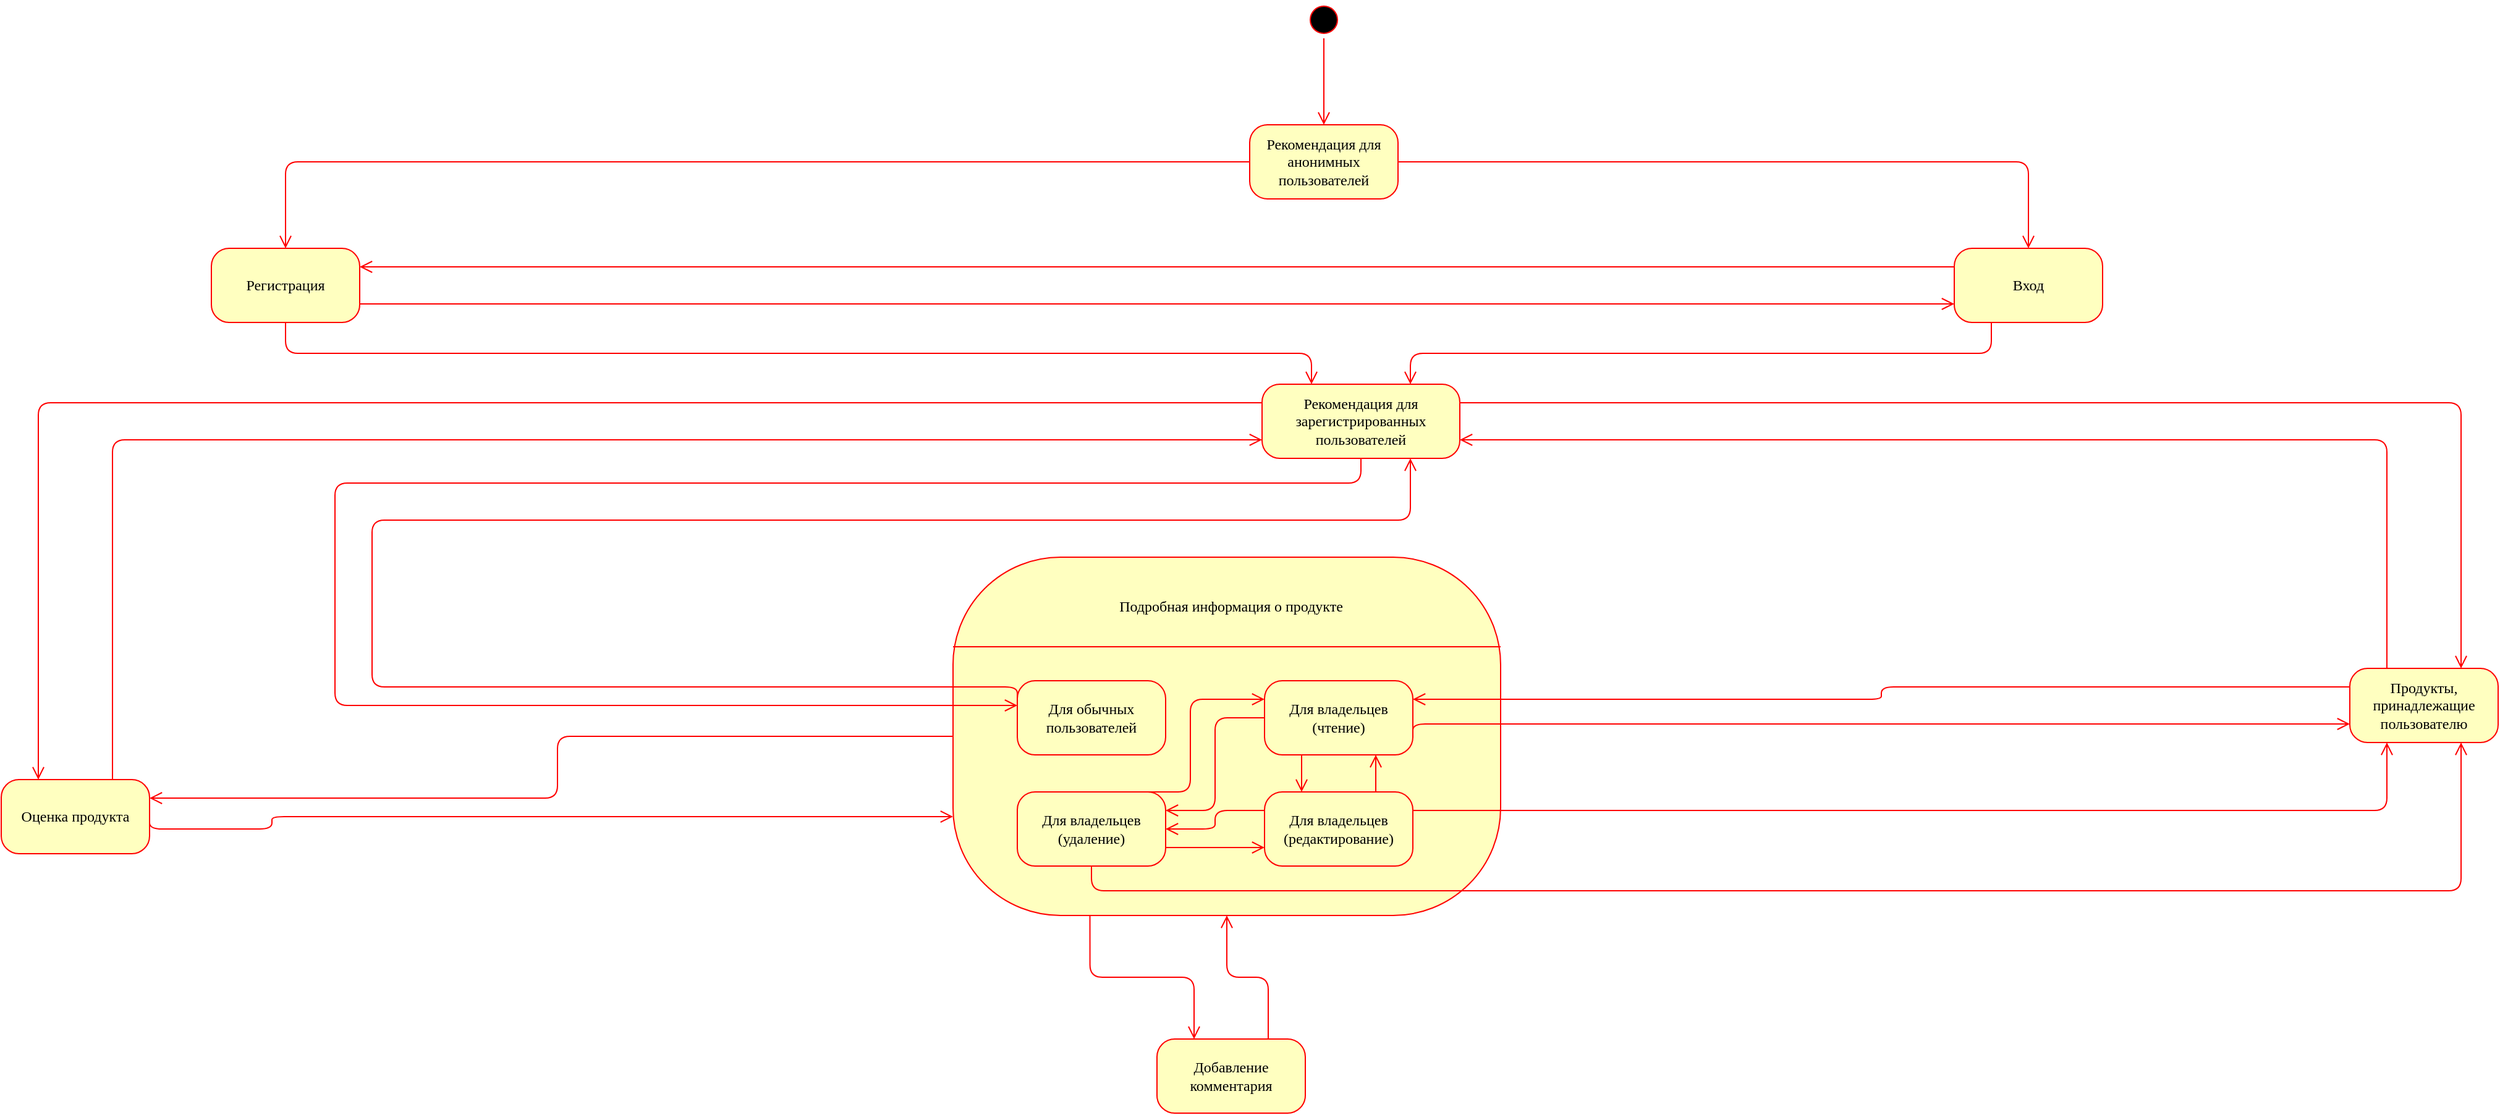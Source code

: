 <mxfile version="12.1.9" type="github" pages="1">
  <diagram name="Page-1" id="58cdce13-f638-feb5-8d6f-7d28b1aa9fa0">
    <mxGraphModel dx="1408" dy="754" grid="1" gridSize="10" guides="1" tooltips="1" connect="1" arrows="1" fold="1" page="1" pageScale="1" pageWidth="1100" pageHeight="850" background="#ffffff" math="0" shadow="0">
      <root>
        <mxCell id="0"/>
        <mxCell id="1" parent="0"/>
        <mxCell id="DzwBYY1_Ko7MBKsdwWe6-70" value="" style="group" vertex="1" connectable="0" parent="1">
          <mxGeometry x="790" y="470" width="443" height="290" as="geometry"/>
        </mxCell>
        <mxCell id="DzwBYY1_Ko7MBKsdwWe6-58" value="" style="rounded=1;whiteSpace=wrap;html=1;fillColor=#ffffc0;fontFamily=Helvetica;fontSize=12;strokeColor=#ff0000;fontStyle=1;swimlaneFillColor=#ffffc0;startSize=30;arcSize=30;" vertex="1" parent="DzwBYY1_Ko7MBKsdwWe6-70">
          <mxGeometry width="443" height="290" as="geometry"/>
        </mxCell>
        <mxCell id="DzwBYY1_Ko7MBKsdwWe6-60" value="" style="endArrow=none;html=1;labelBackgroundColor=none;strokeColor=#FF0000;fontFamily=Verdana;fontSize=12;align=left;exitX=1;exitY=0.25;exitDx=0;exitDy=0;jumpStyle=none;fillColor=#f8cecc;entryX=0;entryY=0.25;entryDx=0;entryDy=0;" edge="1" parent="DzwBYY1_Ko7MBKsdwWe6-70" source="DzwBYY1_Ko7MBKsdwWe6-58" target="DzwBYY1_Ko7MBKsdwWe6-58">
          <mxGeometry width="50" height="50" relative="1" as="geometry">
            <mxPoint x="443" y="34.5" as="sourcePoint"/>
            <mxPoint x="22" y="35" as="targetPoint"/>
          </mxGeometry>
        </mxCell>
        <mxCell id="DzwBYY1_Ko7MBKsdwWe6-71" value="Подробная информация о продукте" style="text;html=1;strokeColor=none;fillColor=none;align=center;verticalAlign=middle;whiteSpace=wrap;rounded=0;fontFamily=Verdana;fontSize=12;" vertex="1" parent="DzwBYY1_Ko7MBKsdwWe6-70">
          <mxGeometry x="60" y="30" width="330" height="20" as="geometry"/>
        </mxCell>
        <mxCell id="DzwBYY1_Ko7MBKsdwWe6-65" value="Для обычных пользователей" style="rounded=1;whiteSpace=wrap;html=1;arcSize=24;fillColor=#ffffc0;strokeColor=#ff0000;shadow=0;comic=0;labelBackgroundColor=none;fontFamily=Verdana;fontSize=12;fontColor=#000000;align=center;" vertex="1" parent="DzwBYY1_Ko7MBKsdwWe6-70">
          <mxGeometry x="52" y="100" width="120" height="60" as="geometry"/>
        </mxCell>
        <mxCell id="DzwBYY1_Ko7MBKsdwWe6-80" style="edgeStyle=orthogonalEdgeStyle;comic=0;jumpStyle=none;orthogonalLoop=1;jettySize=auto;html=1;exitX=0.75;exitY=0;exitDx=0;exitDy=0;entryX=0.75;entryY=1;entryDx=0;entryDy=0;labelBackgroundColor=none;endArrow=open;endSize=8;strokeColor=#FF0000;fontFamily=Verdana;fontSize=12;align=left;" edge="1" parent="DzwBYY1_Ko7MBKsdwWe6-70" source="DzwBYY1_Ko7MBKsdwWe6-59" target="DzwBYY1_Ko7MBKsdwWe6-64">
          <mxGeometry relative="1" as="geometry"/>
        </mxCell>
        <mxCell id="DzwBYY1_Ko7MBKsdwWe6-100" style="edgeStyle=orthogonalEdgeStyle;comic=0;jumpStyle=none;orthogonalLoop=1;jettySize=auto;html=1;exitX=0;exitY=0.25;exitDx=0;exitDy=0;entryX=1;entryY=0.5;entryDx=0;entryDy=0;labelBackgroundColor=none;endArrow=open;endSize=8;strokeColor=#FF0000;fontFamily=Verdana;fontSize=12;align=left;" edge="1" parent="DzwBYY1_Ko7MBKsdwWe6-70" source="DzwBYY1_Ko7MBKsdwWe6-59" target="DzwBYY1_Ko7MBKsdwWe6-81">
          <mxGeometry relative="1" as="geometry"/>
        </mxCell>
        <mxCell id="DzwBYY1_Ko7MBKsdwWe6-59" value="Для владельцев (редактирование)" style="rounded=1;whiteSpace=wrap;html=1;arcSize=24;fillColor=#ffffc0;strokeColor=#ff0000;shadow=0;comic=0;labelBackgroundColor=none;fontFamily=Verdana;fontSize=12;fontColor=#000000;align=center;" vertex="1" parent="DzwBYY1_Ko7MBKsdwWe6-70">
          <mxGeometry x="252" y="190" width="120" height="60" as="geometry"/>
        </mxCell>
        <mxCell id="DzwBYY1_Ko7MBKsdwWe6-79" style="edgeStyle=orthogonalEdgeStyle;comic=0;jumpStyle=none;orthogonalLoop=1;jettySize=auto;html=1;exitX=0.25;exitY=1;exitDx=0;exitDy=0;entryX=0.25;entryY=0;entryDx=0;entryDy=0;labelBackgroundColor=none;endArrow=open;endSize=8;strokeColor=#FF0000;fontFamily=Verdana;fontSize=12;align=left;" edge="1" parent="DzwBYY1_Ko7MBKsdwWe6-70" source="DzwBYY1_Ko7MBKsdwWe6-64" target="DzwBYY1_Ko7MBKsdwWe6-59">
          <mxGeometry relative="1" as="geometry"/>
        </mxCell>
        <mxCell id="DzwBYY1_Ko7MBKsdwWe6-91" style="edgeStyle=orthogonalEdgeStyle;comic=0;jumpStyle=none;orthogonalLoop=1;jettySize=auto;html=1;exitX=0;exitY=0.5;exitDx=0;exitDy=0;entryX=1;entryY=0.25;entryDx=0;entryDy=0;labelBackgroundColor=none;endArrow=open;endSize=8;strokeColor=#FF0000;fontFamily=Verdana;fontSize=12;align=left;" edge="1" parent="DzwBYY1_Ko7MBKsdwWe6-70" source="DzwBYY1_Ko7MBKsdwWe6-64" target="DzwBYY1_Ko7MBKsdwWe6-81">
          <mxGeometry relative="1" as="geometry"/>
        </mxCell>
        <mxCell id="DzwBYY1_Ko7MBKsdwWe6-64" value="&lt;div&gt;Для владельцев&lt;/div&gt;&lt;div&gt;(чтение)&lt;br&gt;&lt;/div&gt;" style="rounded=1;whiteSpace=wrap;html=1;arcSize=24;fillColor=#ffffc0;strokeColor=#ff0000;shadow=0;comic=0;labelBackgroundColor=none;fontFamily=Verdana;fontSize=12;fontColor=#000000;align=center;" vertex="1" parent="DzwBYY1_Ko7MBKsdwWe6-70">
          <mxGeometry x="252" y="100" width="120" height="60" as="geometry"/>
        </mxCell>
        <mxCell id="DzwBYY1_Ko7MBKsdwWe6-101" style="edgeStyle=orthogonalEdgeStyle;comic=0;jumpStyle=none;orthogonalLoop=1;jettySize=auto;html=1;exitX=1;exitY=0.75;exitDx=0;exitDy=0;entryX=0;entryY=0.75;entryDx=0;entryDy=0;labelBackgroundColor=none;endArrow=open;endSize=8;strokeColor=#FF0000;fontFamily=Verdana;fontSize=12;align=left;" edge="1" parent="DzwBYY1_Ko7MBKsdwWe6-70" source="DzwBYY1_Ko7MBKsdwWe6-81" target="DzwBYY1_Ko7MBKsdwWe6-59">
          <mxGeometry relative="1" as="geometry"/>
        </mxCell>
        <mxCell id="DzwBYY1_Ko7MBKsdwWe6-102" style="edgeStyle=orthogonalEdgeStyle;comic=0;jumpStyle=none;orthogonalLoop=1;jettySize=auto;html=1;exitX=0.75;exitY=0;exitDx=0;exitDy=0;entryX=0;entryY=0.25;entryDx=0;entryDy=0;labelBackgroundColor=none;endArrow=open;endSize=8;strokeColor=#FF0000;fontFamily=Verdana;fontSize=12;align=left;" edge="1" parent="DzwBYY1_Ko7MBKsdwWe6-70" source="DzwBYY1_Ko7MBKsdwWe6-81" target="DzwBYY1_Ko7MBKsdwWe6-64">
          <mxGeometry relative="1" as="geometry">
            <Array as="points">
              <mxPoint x="192" y="190"/>
              <mxPoint x="192" y="115"/>
            </Array>
          </mxGeometry>
        </mxCell>
        <mxCell id="DzwBYY1_Ko7MBKsdwWe6-81" value="Для владельцев (удаление)" style="rounded=1;whiteSpace=wrap;html=1;arcSize=24;fillColor=#ffffc0;strokeColor=#ff0000;shadow=0;comic=0;labelBackgroundColor=none;fontFamily=Verdana;fontSize=12;fontColor=#000000;align=center;" vertex="1" parent="DzwBYY1_Ko7MBKsdwWe6-70">
          <mxGeometry x="52" y="190" width="120" height="60" as="geometry"/>
        </mxCell>
        <mxCell id="382b91b5511bd0f7-1" value="" style="ellipse;html=1;shape=startState;fillColor=#000000;strokeColor=#ff0000;rounded=1;shadow=0;comic=0;labelBackgroundColor=none;fontFamily=Verdana;fontSize=12;fontColor=#000000;align=center;direction=south;" parent="1" vertex="1">
          <mxGeometry x="1075" y="20" width="30" height="30" as="geometry"/>
        </mxCell>
        <mxCell id="DzwBYY1_Ko7MBKsdwWe6-12" style="edgeStyle=orthogonalEdgeStyle;orthogonalLoop=1;jettySize=auto;html=1;exitX=1;exitY=0.75;exitDx=0;exitDy=0;entryX=0;entryY=0.75;entryDx=0;entryDy=0;labelBackgroundColor=none;endArrow=open;endSize=8;strokeColor=#ff0000;fontFamily=Verdana;fontSize=12;align=left;" edge="1" parent="1" source="382b91b5511bd0f7-5" target="382b91b5511bd0f7-7">
          <mxGeometry relative="1" as="geometry"/>
        </mxCell>
        <mxCell id="DzwBYY1_Ko7MBKsdwWe6-13" style="edgeStyle=orthogonalEdgeStyle;orthogonalLoop=1;jettySize=auto;html=1;exitX=0.5;exitY=1;exitDx=0;exitDy=0;entryX=0.25;entryY=0;entryDx=0;entryDy=0;labelBackgroundColor=none;endArrow=open;endSize=8;strokeColor=#ff0000;fontFamily=Verdana;fontSize=12;align=left;" edge="1" parent="1" source="382b91b5511bd0f7-5" target="DzwBYY1_Ko7MBKsdwWe6-1">
          <mxGeometry relative="1" as="geometry"/>
        </mxCell>
        <mxCell id="382b91b5511bd0f7-5" value="Регистрация" style="rounded=1;whiteSpace=wrap;html=1;arcSize=24;fillColor=#ffffc0;strokeColor=#ff0000;shadow=0;comic=0;labelBackgroundColor=none;fontFamily=Verdana;fontSize=12;fontColor=#000000;align=center;" parent="1" vertex="1">
          <mxGeometry x="190" y="220" width="120" height="60" as="geometry"/>
        </mxCell>
        <mxCell id="DzwBYY1_Ko7MBKsdwWe6-9" style="edgeStyle=orthogonalEdgeStyle;orthogonalLoop=1;jettySize=auto;html=1;exitX=1;exitY=0.5;exitDx=0;exitDy=0;labelBackgroundColor=none;endArrow=open;endSize=8;strokeColor=#ff0000;fontFamily=Verdana;fontSize=12;align=left;" edge="1" parent="1" source="382b91b5511bd0f7-6" target="382b91b5511bd0f7-7">
          <mxGeometry relative="1" as="geometry"/>
        </mxCell>
        <mxCell id="DzwBYY1_Ko7MBKsdwWe6-10" style="edgeStyle=orthogonalEdgeStyle;orthogonalLoop=1;jettySize=auto;html=1;exitX=0;exitY=0.5;exitDx=0;exitDy=0;entryX=0.5;entryY=0;entryDx=0;entryDy=0;labelBackgroundColor=none;endArrow=open;endSize=8;strokeColor=#ff0000;fontFamily=Verdana;fontSize=12;align=left;" edge="1" parent="1" source="382b91b5511bd0f7-6" target="382b91b5511bd0f7-5">
          <mxGeometry relative="1" as="geometry"/>
        </mxCell>
        <mxCell id="382b91b5511bd0f7-6" value="Рекомендация для анонимных пользователей" style="rounded=1;whiteSpace=wrap;html=1;arcSize=24;fillColor=#ffffc0;strokeColor=#ff0000;shadow=0;comic=0;labelBackgroundColor=none;fontFamily=Verdana;fontSize=12;fontColor=#000000;align=center;" parent="1" vertex="1">
          <mxGeometry x="1030" y="120" width="120" height="60" as="geometry"/>
        </mxCell>
        <mxCell id="DzwBYY1_Ko7MBKsdwWe6-11" style="edgeStyle=orthogonalEdgeStyle;orthogonalLoop=1;jettySize=auto;html=1;exitX=0;exitY=0.25;exitDx=0;exitDy=0;entryX=1;entryY=0.25;entryDx=0;entryDy=0;labelBackgroundColor=none;endArrow=open;endSize=8;strokeColor=#ff0000;fontFamily=Verdana;fontSize=12;align=left;" edge="1" parent="1" source="382b91b5511bd0f7-7" target="382b91b5511bd0f7-5">
          <mxGeometry relative="1" as="geometry"/>
        </mxCell>
        <mxCell id="DzwBYY1_Ko7MBKsdwWe6-14" style="edgeStyle=orthogonalEdgeStyle;orthogonalLoop=1;jettySize=auto;html=1;exitX=0.25;exitY=1;exitDx=0;exitDy=0;entryX=0.75;entryY=0;entryDx=0;entryDy=0;labelBackgroundColor=none;endArrow=open;endSize=8;strokeColor=#ff0000;fontFamily=Verdana;fontSize=12;align=left;" edge="1" parent="1" source="382b91b5511bd0f7-7" target="DzwBYY1_Ko7MBKsdwWe6-1">
          <mxGeometry relative="1" as="geometry"/>
        </mxCell>
        <mxCell id="382b91b5511bd0f7-7" value="Вход" style="rounded=1;whiteSpace=wrap;html=1;arcSize=24;fillColor=#ffffc0;strokeColor=#ff0000;shadow=0;comic=0;labelBackgroundColor=none;fontFamily=Verdana;fontSize=12;fontColor=#000000;align=center;" parent="1" vertex="1">
          <mxGeometry x="1600" y="220" width="120" height="60" as="geometry"/>
        </mxCell>
        <mxCell id="DzwBYY1_Ko7MBKsdwWe6-106" style="edgeStyle=orthogonalEdgeStyle;comic=0;jumpStyle=none;orthogonalLoop=1;jettySize=auto;html=1;exitX=0.75;exitY=0;exitDx=0;exitDy=0;labelBackgroundColor=none;endArrow=open;endSize=8;strokeColor=#FF0000;fontFamily=Verdana;fontSize=12;align=left;" edge="1" parent="1" source="382b91b5511bd0f7-9" target="DzwBYY1_Ko7MBKsdwWe6-58">
          <mxGeometry relative="1" as="geometry"/>
        </mxCell>
        <mxCell id="382b91b5511bd0f7-9" value="&lt;div&gt;Добавление комментария&lt;/div&gt;" style="rounded=1;whiteSpace=wrap;html=1;arcSize=24;fillColor=#ffffc0;strokeColor=#ff0000;shadow=0;comic=0;labelBackgroundColor=none;fontFamily=Verdana;fontSize=12;fontColor=#000000;align=center;" parent="1" vertex="1">
          <mxGeometry x="955" y="860" width="120" height="60" as="geometry"/>
        </mxCell>
        <mxCell id="2a3bc250acf0617d-9" style="edgeStyle=orthogonalEdgeStyle;html=1;labelBackgroundColor=none;endArrow=open;endSize=8;strokeColor=#ff0000;fontFamily=Verdana;fontSize=12;align=left;" parent="1" source="382b91b5511bd0f7-1" target="382b91b5511bd0f7-6" edge="1">
          <mxGeometry relative="1" as="geometry"/>
        </mxCell>
        <mxCell id="DzwBYY1_Ko7MBKsdwWe6-28" style="edgeStyle=orthogonalEdgeStyle;orthogonalLoop=1;jettySize=auto;html=1;exitX=0;exitY=0.25;exitDx=0;exitDy=0;entryX=0.25;entryY=0;entryDx=0;entryDy=0;labelBackgroundColor=none;endArrow=open;endSize=8;strokeColor=#ff0000;fontFamily=Verdana;fontSize=12;align=left;" edge="1" parent="1" source="DzwBYY1_Ko7MBKsdwWe6-1" target="DzwBYY1_Ko7MBKsdwWe6-5">
          <mxGeometry relative="1" as="geometry"/>
        </mxCell>
        <mxCell id="DzwBYY1_Ko7MBKsdwWe6-75" style="edgeStyle=orthogonalEdgeStyle;comic=0;jumpStyle=none;orthogonalLoop=1;jettySize=auto;html=1;exitX=1;exitY=0.25;exitDx=0;exitDy=0;labelBackgroundColor=none;endArrow=open;endSize=8;strokeColor=#FF0000;fontFamily=Verdana;fontSize=12;align=left;entryX=0.75;entryY=0;entryDx=0;entryDy=0;" edge="1" parent="1" source="DzwBYY1_Ko7MBKsdwWe6-1" target="DzwBYY1_Ko7MBKsdwWe6-2">
          <mxGeometry relative="1" as="geometry"/>
        </mxCell>
        <mxCell id="DzwBYY1_Ko7MBKsdwWe6-85" style="edgeStyle=orthogonalEdgeStyle;comic=0;jumpStyle=none;orthogonalLoop=1;jettySize=auto;html=1;exitX=0.5;exitY=1;exitDx=0;exitDy=0;labelBackgroundColor=none;endArrow=open;endSize=8;strokeColor=#FF0000;fontFamily=Verdana;fontSize=12;align=left;" edge="1" parent="1" source="DzwBYY1_Ko7MBKsdwWe6-1" target="DzwBYY1_Ko7MBKsdwWe6-65">
          <mxGeometry relative="1" as="geometry">
            <Array as="points">
              <mxPoint x="1120" y="410"/>
              <mxPoint x="290" y="410"/>
              <mxPoint x="290" y="590"/>
            </Array>
          </mxGeometry>
        </mxCell>
        <mxCell id="DzwBYY1_Ko7MBKsdwWe6-1" value="Рекомендация для зарегистрированных пользователей" style="rounded=1;whiteSpace=wrap;html=1;arcSize=24;fillColor=#ffffc0;strokeColor=#ff0000;shadow=0;comic=0;labelBackgroundColor=none;fontFamily=Verdana;fontSize=12;fontColor=#000000;align=center;" vertex="1" parent="1">
          <mxGeometry x="1040" y="330" width="160" height="60" as="geometry"/>
        </mxCell>
        <mxCell id="DzwBYY1_Ko7MBKsdwWe6-76" style="edgeStyle=orthogonalEdgeStyle;comic=0;jumpStyle=none;orthogonalLoop=1;jettySize=auto;html=1;exitX=0.25;exitY=0;exitDx=0;exitDy=0;entryX=1;entryY=0.75;entryDx=0;entryDy=0;labelBackgroundColor=none;endArrow=open;endSize=8;strokeColor=#FF0000;fontFamily=Verdana;fontSize=12;align=left;" edge="1" parent="1" source="DzwBYY1_Ko7MBKsdwWe6-2" target="DzwBYY1_Ko7MBKsdwWe6-1">
          <mxGeometry relative="1" as="geometry"/>
        </mxCell>
        <mxCell id="DzwBYY1_Ko7MBKsdwWe6-77" style="edgeStyle=orthogonalEdgeStyle;comic=0;jumpStyle=none;orthogonalLoop=1;jettySize=auto;html=1;exitX=0;exitY=0.25;exitDx=0;exitDy=0;entryX=1;entryY=0.25;entryDx=0;entryDy=0;labelBackgroundColor=none;endArrow=open;endSize=8;strokeColor=#FF0000;fontFamily=Verdana;fontSize=12;align=left;" edge="1" parent="1" source="DzwBYY1_Ko7MBKsdwWe6-2" target="DzwBYY1_Ko7MBKsdwWe6-64">
          <mxGeometry relative="1" as="geometry"/>
        </mxCell>
        <mxCell id="DzwBYY1_Ko7MBKsdwWe6-2" value="&lt;div&gt;Продукты, принадлежащие пользователю&lt;/div&gt;" style="rounded=1;whiteSpace=wrap;html=1;arcSize=24;fillColor=#ffffc0;strokeColor=#ff0000;shadow=0;comic=0;labelBackgroundColor=none;fontFamily=Verdana;fontSize=12;fontColor=#000000;align=center;" vertex="1" parent="1">
          <mxGeometry x="1920" y="560" width="120" height="60" as="geometry"/>
        </mxCell>
        <mxCell id="DzwBYY1_Ko7MBKsdwWe6-30" style="edgeStyle=orthogonalEdgeStyle;orthogonalLoop=1;jettySize=auto;html=1;exitX=0.75;exitY=0;exitDx=0;exitDy=0;entryX=0;entryY=0.75;entryDx=0;entryDy=0;labelBackgroundColor=none;endArrow=open;endSize=8;strokeColor=#ff0000;fontFamily=Verdana;fontSize=12;align=left;" edge="1" parent="1" source="DzwBYY1_Ko7MBKsdwWe6-5" target="DzwBYY1_Ko7MBKsdwWe6-1">
          <mxGeometry relative="1" as="geometry"/>
        </mxCell>
        <mxCell id="DzwBYY1_Ko7MBKsdwWe6-93" style="edgeStyle=orthogonalEdgeStyle;comic=0;jumpStyle=none;orthogonalLoop=1;jettySize=auto;html=1;exitX=1;exitY=0.5;exitDx=0;exitDy=0;labelBackgroundColor=none;endArrow=open;endSize=8;strokeColor=#FF0000;fontFamily=Verdana;fontSize=12;align=left;" edge="1" parent="1" source="DzwBYY1_Ko7MBKsdwWe6-5" target="DzwBYY1_Ko7MBKsdwWe6-58">
          <mxGeometry relative="1" as="geometry">
            <Array as="points">
              <mxPoint x="140" y="690"/>
              <mxPoint x="239" y="690"/>
              <mxPoint x="239" y="680"/>
            </Array>
          </mxGeometry>
        </mxCell>
        <mxCell id="DzwBYY1_Ko7MBKsdwWe6-5" value="&lt;div&gt;Оценка продукта&lt;br&gt;&lt;/div&gt;" style="rounded=1;whiteSpace=wrap;html=1;arcSize=24;fillColor=#ffffc0;strokeColor=#ff0000;shadow=0;comic=0;labelBackgroundColor=none;fontFamily=Verdana;fontSize=12;fontColor=#000000;align=center;" vertex="1" parent="1">
          <mxGeometry x="20" y="650" width="120" height="60" as="geometry"/>
        </mxCell>
        <mxCell id="DzwBYY1_Ko7MBKsdwWe6-82" style="edgeStyle=orthogonalEdgeStyle;comic=0;jumpStyle=none;orthogonalLoop=1;jettySize=auto;html=1;exitX=1;exitY=0.25;exitDx=0;exitDy=0;entryX=0.25;entryY=1;entryDx=0;entryDy=0;labelBackgroundColor=none;endArrow=open;endSize=8;strokeColor=#FF0000;fontFamily=Verdana;fontSize=12;align=left;" edge="1" parent="1" source="DzwBYY1_Ko7MBKsdwWe6-59" target="DzwBYY1_Ko7MBKsdwWe6-2">
          <mxGeometry relative="1" as="geometry"/>
        </mxCell>
        <mxCell id="DzwBYY1_Ko7MBKsdwWe6-83" style="edgeStyle=orthogonalEdgeStyle;comic=0;jumpStyle=none;orthogonalLoop=1;jettySize=auto;html=1;exitX=0.5;exitY=1;exitDx=0;exitDy=0;entryX=0.75;entryY=1;entryDx=0;entryDy=0;labelBackgroundColor=none;endArrow=open;endSize=8;strokeColor=#FF0000;fontFamily=Verdana;fontSize=12;align=left;" edge="1" parent="1" source="DzwBYY1_Ko7MBKsdwWe6-81" target="DzwBYY1_Ko7MBKsdwWe6-2">
          <mxGeometry relative="1" as="geometry"/>
        </mxCell>
        <mxCell id="DzwBYY1_Ko7MBKsdwWe6-84" style="edgeStyle=orthogonalEdgeStyle;comic=0;jumpStyle=none;orthogonalLoop=1;jettySize=auto;html=1;exitX=0;exitY=0.25;exitDx=0;exitDy=0;entryX=0.75;entryY=1;entryDx=0;entryDy=0;labelBackgroundColor=none;endArrow=open;endSize=8;strokeColor=#FF0000;fontFamily=Verdana;fontSize=12;align=left;" edge="1" parent="1" source="DzwBYY1_Ko7MBKsdwWe6-65" target="DzwBYY1_Ko7MBKsdwWe6-1">
          <mxGeometry relative="1" as="geometry">
            <Array as="points">
              <mxPoint x="842" y="575"/>
              <mxPoint x="320" y="575"/>
              <mxPoint x="320" y="440"/>
              <mxPoint x="1160" y="440"/>
            </Array>
          </mxGeometry>
        </mxCell>
        <mxCell id="DzwBYY1_Ko7MBKsdwWe6-92" style="edgeStyle=orthogonalEdgeStyle;comic=0;jumpStyle=none;orthogonalLoop=1;jettySize=auto;html=1;exitX=0;exitY=0.5;exitDx=0;exitDy=0;entryX=1;entryY=0.25;entryDx=0;entryDy=0;labelBackgroundColor=none;endArrow=open;endSize=8;strokeColor=#FF0000;fontFamily=Verdana;fontSize=12;align=left;" edge="1" parent="1" source="DzwBYY1_Ko7MBKsdwWe6-58" target="DzwBYY1_Ko7MBKsdwWe6-5">
          <mxGeometry relative="1" as="geometry">
            <Array as="points">
              <mxPoint x="470" y="615"/>
              <mxPoint x="470" y="665"/>
            </Array>
          </mxGeometry>
        </mxCell>
        <mxCell id="DzwBYY1_Ko7MBKsdwWe6-103" style="edgeStyle=orthogonalEdgeStyle;comic=0;jumpStyle=none;orthogonalLoop=1;jettySize=auto;html=1;exitX=1;exitY=0.75;exitDx=0;exitDy=0;entryX=0;entryY=0.75;entryDx=0;entryDy=0;labelBackgroundColor=none;endArrow=open;endSize=8;strokeColor=#FF0000;fontFamily=Verdana;fontSize=12;align=left;" edge="1" parent="1" source="DzwBYY1_Ko7MBKsdwWe6-64" target="DzwBYY1_Ko7MBKsdwWe6-2">
          <mxGeometry relative="1" as="geometry">
            <Array as="points">
              <mxPoint x="1162" y="605"/>
            </Array>
          </mxGeometry>
        </mxCell>
        <mxCell id="DzwBYY1_Ko7MBKsdwWe6-105" style="edgeStyle=orthogonalEdgeStyle;comic=0;jumpStyle=none;orthogonalLoop=1;jettySize=auto;html=1;exitX=0.25;exitY=1;exitDx=0;exitDy=0;entryX=0.25;entryY=0;entryDx=0;entryDy=0;labelBackgroundColor=none;endArrow=open;endSize=8;strokeColor=#FF0000;fontFamily=Verdana;fontSize=12;align=left;" edge="1" parent="1" source="DzwBYY1_Ko7MBKsdwWe6-58" target="382b91b5511bd0f7-9">
          <mxGeometry relative="1" as="geometry"/>
        </mxCell>
      </root>
    </mxGraphModel>
  </diagram>
</mxfile>
